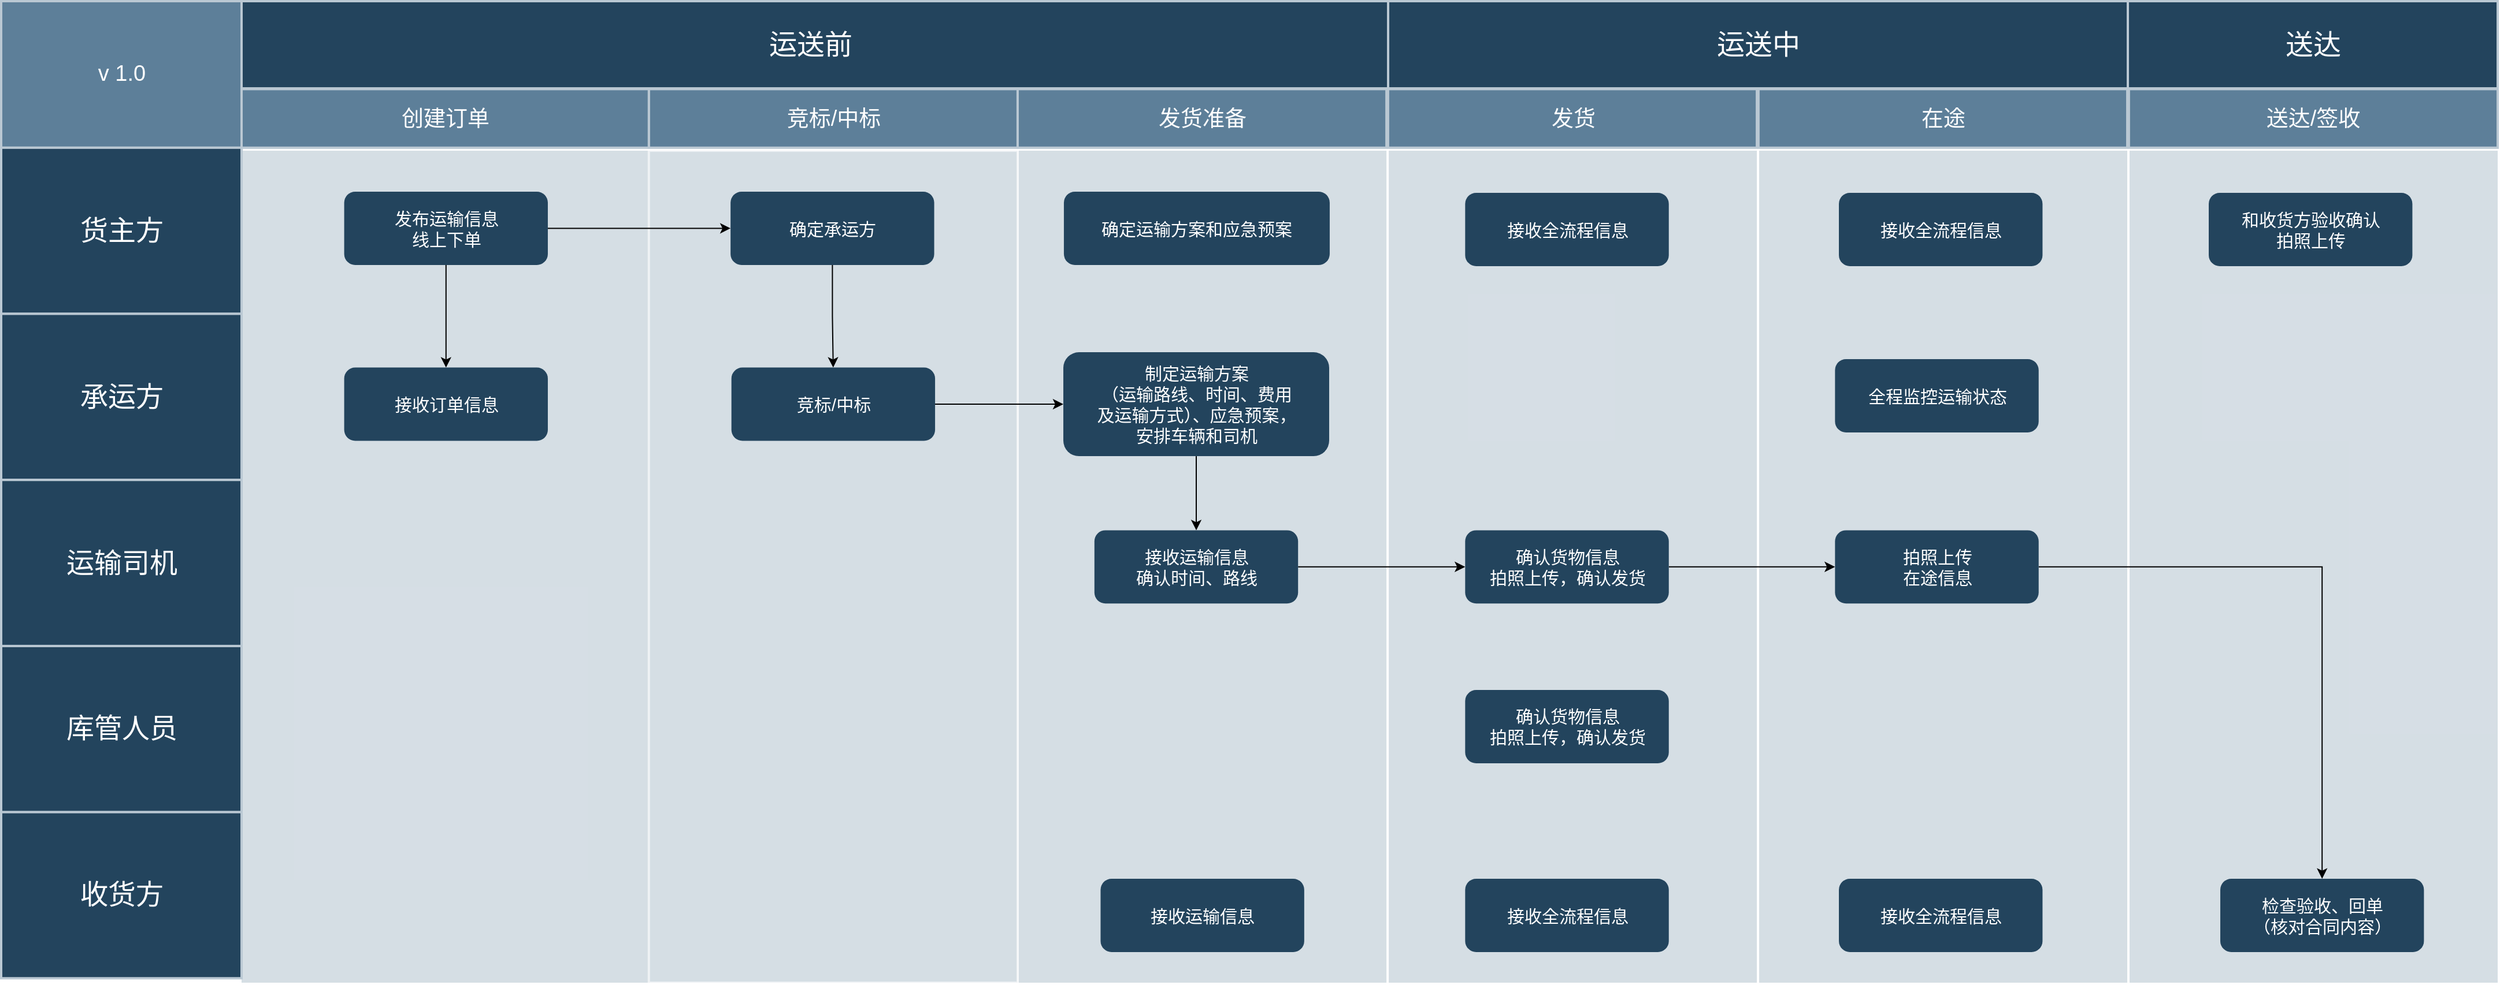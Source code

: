 <mxfile version="14.4.2" type="github">
  <diagram id="6a731a19-8d31-9384-78a2-239565b7b9f0" name="Page-1">
    <mxGraphModel dx="2500" dy="795" grid="1" gridSize="10" guides="1" tooltips="1" connect="1" arrows="1" fold="1" page="1" pageScale="1" pageWidth="1169" pageHeight="827" background="#ffffff" math="0" shadow="0">
      <root>
        <mxCell id="0" />
        <mxCell id="1" parent="0" />
        <mxCell id="8gJjFFY2pVBGSUi6WzXW-173" value="" style="fillColor=#BAC8D3;fontSize=18;strokeWidth=2;fontFamily=Helvetica;html=1;opacity=60;strokeColor=none;" vertex="1" parent="1">
          <mxGeometry x="1220.54" y="969.49" width="318.5" height="720.51" as="geometry" />
        </mxCell>
        <mxCell id="82" value="" style="fillColor=#BAC8D3;fontSize=18;strokeWidth=2;fontFamily=Helvetica;html=1;opacity=60;strokeColor=none;" parent="1" vertex="1">
          <mxGeometry x="900.06" y="969.49" width="318.5" height="720.51" as="geometry" />
        </mxCell>
        <mxCell id="68" value="" style="fontSize=18;strokeWidth=2;fontFamily=Helvetica;html=1;opacity=60;fillColor=#BAC8D3;strokeColor=none;" parent="1" vertex="1">
          <mxGeometry x="228" y="969.49" width="352.39" height="720.51" as="geometry" />
        </mxCell>
        <mxCell id="8gJjFFY2pVBGSUi6WzXW-176" value="" style="fillColor=#BAC8D3;fontSize=18;strokeWidth=2;fontFamily=Helvetica;html=1;opacity=60;strokeColor=none;" vertex="1" parent="1">
          <mxGeometry x="1541.02" y="969.49" width="318.5" height="720.51" as="geometry" />
        </mxCell>
        <mxCell id="8gJjFFY2pVBGSUi6WzXW-179" value="" style="fillColor=#BAC8D3;fontSize=18;strokeWidth=2;fontFamily=Helvetica;html=1;opacity=60;strokeColor=none;" vertex="1" parent="1">
          <mxGeometry x="1861.5" y="969.49" width="318.5" height="720.51" as="geometry" />
        </mxCell>
        <mxCell id="75" value="" style="fillColor=#BAC8D3;fontSize=18;strokeWidth=2;fontFamily=Helvetica;html=1;opacity=60;strokeColor=#FFFFFF;" parent="1" vertex="1">
          <mxGeometry x="580.39" y="969.49" width="319.09" height="720.51" as="geometry" />
        </mxCell>
        <mxCell id="56" value="运送前" style="strokeColor=#BAC8D3;fillColor=#23445D;fontSize=24;strokeWidth=2;fontFamily=Helvetica;html=1;fontColor=#FFFFFF;fontStyle=0;spacingBottom=0;spacingRight=0;spacingLeft=0;align=center;" parent="1" vertex="1">
          <mxGeometry x="220" y="840" width="1000" height="75.52" as="geometry" />
        </mxCell>
        <mxCell id="59" value="v 1.0" style="strokeColor=#BAC8D3;fillColor=#5d7f99;fontSize=19;strokeWidth=2;fontFamily=Helvetica;html=1;labelBackgroundColor=none;fontColor=#FFFFFF;" parent="1" vertex="1">
          <mxGeometry x="20" y="840" width="208" height="126.923" as="geometry" />
        </mxCell>
        <mxCell id="142" value="竞标/中标" style="strokeColor=#BAC8D3;fillColor=#5d7f99;fontSize=19;strokeWidth=2;fontFamily=Helvetica;html=1;labelBackgroundColor=none;fontColor=#FFFFFF;" parent="1" vertex="1">
          <mxGeometry x="580.387" y="916.154" width="319.09" height="50.769" as="geometry" />
        </mxCell>
        <mxCell id="8gJjFFY2pVBGSUi6WzXW-210" style="edgeStyle=orthogonalEdgeStyle;rounded=0;orthogonalLoop=1;jettySize=auto;html=1;" edge="1" parent="1" source="8gJjFFY2pVBGSUi6WzXW-167" target="8gJjFFY2pVBGSUi6WzXW-204">
          <mxGeometry x="20" y="840" as="geometry" />
        </mxCell>
        <mxCell id="8gJjFFY2pVBGSUi6WzXW-167" value="&lt;font color=&quot;#ffffff&quot;&gt;&lt;span style=&quot;font-size: 15px&quot;&gt;竞标/中标&lt;/span&gt;&lt;/font&gt;" style="rounded=1;fillColor=#23445D;strokeColor=none;strokeWidth=2;fontFamily=Helvetica;html=1;gradientColor=none;" vertex="1" parent="1">
          <mxGeometry x="651.834" y="1157.308" width="176.193" height="63.462" as="geometry" />
        </mxCell>
        <mxCell id="8gJjFFY2pVBGSUi6WzXW-208" style="edgeStyle=orthogonalEdgeStyle;rounded=0;orthogonalLoop=1;jettySize=auto;html=1;" edge="1" parent="1" source="8gJjFFY2pVBGSUi6WzXW-202" target="8gJjFFY2pVBGSUi6WzXW-167">
          <mxGeometry x="20" y="840" as="geometry" />
        </mxCell>
        <mxCell id="8gJjFFY2pVBGSUi6WzXW-202" value="&lt;font color=&quot;#ffffff&quot;&gt;&lt;span style=&quot;font-size: 15px&quot;&gt;确定承运方&lt;/span&gt;&lt;/font&gt;" style="rounded=1;fillColor=#23445D;strokeColor=none;strokeWidth=2;fontFamily=Helvetica;html=1;gradientColor=none;" vertex="1" parent="1">
          <mxGeometry x="651.074" y="1004.998" width="176.193" height="63.462" as="geometry" />
        </mxCell>
        <mxCell id="8gJjFFY2pVBGSUi6WzXW-207" style="edgeStyle=orthogonalEdgeStyle;rounded=0;orthogonalLoop=1;jettySize=auto;html=1;entryX=0;entryY=0.5;entryDx=0;entryDy=0;" edge="1" parent="1" source="8gJjFFY2pVBGSUi6WzXW-150" target="8gJjFFY2pVBGSUi6WzXW-202">
          <mxGeometry x="20" y="840" as="geometry" />
        </mxCell>
        <mxCell id="8gJjFFY2pVBGSUi6WzXW-189" style="edgeStyle=orthogonalEdgeStyle;rounded=0;orthogonalLoop=1;jettySize=auto;html=1;" edge="1" parent="1" source="8gJjFFY2pVBGSUi6WzXW-182" target="8gJjFFY2pVBGSUi6WzXW-188">
          <mxGeometry x="228" y="916.154" as="geometry" />
        </mxCell>
        <mxCell id="8gJjFFY2pVBGSUi6WzXW-197" style="edgeStyle=orthogonalEdgeStyle;rounded=0;orthogonalLoop=1;jettySize=auto;html=1;" edge="1" parent="1" source="8gJjFFY2pVBGSUi6WzXW-188" target="8gJjFFY2pVBGSUi6WzXW-196">
          <mxGeometry x="228" y="916.154" as="geometry" />
        </mxCell>
        <mxCell id="8gJjFFY2pVBGSUi6WzXW-199" style="edgeStyle=orthogonalEdgeStyle;rounded=0;orthogonalLoop=1;jettySize=auto;html=1;entryX=0.5;entryY=0;entryDx=0;entryDy=0;exitX=1;exitY=0.5;exitDx=0;exitDy=0;" edge="1" parent="1" source="8gJjFFY2pVBGSUi6WzXW-196" target="8gJjFFY2pVBGSUi6WzXW-200">
          <mxGeometry x="228" y="916.154" as="geometry">
            <Array as="points">
              <mxPoint x="2028" y="1330" />
            </Array>
          </mxGeometry>
        </mxCell>
        <mxCell id="8gJjFFY2pVBGSUi6WzXW-163" value="货主方" style="strokeColor=#BAC8D3;fillColor=#23445D;fontSize=24;strokeWidth=2;horizontal=1;fontFamily=Helvetica;html=1;fontColor=#FFFFFF;fontStyle=0" vertex="1" parent="1">
          <mxGeometry x="20" y="966.923" width="208" height="143.846" as="geometry" />
        </mxCell>
        <mxCell id="57" value="承运方" style="strokeColor=#BAC8D3;fillColor=#23445D;fontSize=24;strokeWidth=2;horizontal=1;fontFamily=Helvetica;html=1;fontColor=#FFFFFF;fontStyle=0" parent="1" vertex="1">
          <mxGeometry x="20" y="1110.769" width="208" height="143.846" as="geometry" />
        </mxCell>
        <mxCell id="8gJjFFY2pVBGSUi6WzXW-144" value="运输司机" style="strokeColor=#BAC8D3;fillColor=#23445D;fontSize=24;strokeWidth=2;horizontal=1;fontFamily=Helvetica;html=1;fontColor=#FFFFFF;fontStyle=0" vertex="1" parent="1">
          <mxGeometry x="20" y="1254.615" width="208" height="143.846" as="geometry" />
        </mxCell>
        <mxCell id="8gJjFFY2pVBGSUi6WzXW-145" value="库管人员" style="strokeColor=#BAC8D3;fillColor=#23445D;fontSize=24;strokeWidth=2;horizontal=1;fontFamily=Helvetica;html=1;fontColor=#FFFFFF;fontStyle=0" vertex="1" parent="1">
          <mxGeometry x="20" y="1398.462" width="208" height="143.846" as="geometry" />
        </mxCell>
        <mxCell id="8gJjFFY2pVBGSUi6WzXW-146" value="收货方" style="strokeColor=#BAC8D3;fillColor=#23445D;fontSize=24;strokeWidth=2;horizontal=1;fontFamily=Helvetica;html=1;fontColor=#FFFFFF;fontStyle=0" vertex="1" parent="1">
          <mxGeometry x="20" y="1542.308" width="208" height="143.846" as="geometry" />
        </mxCell>
        <mxCell id="141" value="创建订单" style="strokeColor=#BAC8D3;fillColor=#5d7f99;fontSize=19;strokeWidth=2;fontFamily=Helvetica;html=1;labelBackgroundColor=none;fontColor=#FFFFFF;" parent="1" vertex="1">
          <mxGeometry x="228" y="916.154" width="352.387" height="50.769" as="geometry" />
        </mxCell>
        <mxCell id="8gJjFFY2pVBGSUi6WzXW-214" style="edgeStyle=orthogonalEdgeStyle;rounded=0;orthogonalLoop=1;jettySize=auto;html=1;" edge="1" parent="1" source="8gJjFFY2pVBGSUi6WzXW-150" target="8gJjFFY2pVBGSUi6WzXW-212">
          <mxGeometry x="228" y="916.154" as="geometry" />
        </mxCell>
        <mxCell id="8gJjFFY2pVBGSUi6WzXW-150" value="&lt;font color=&quot;#ffffff&quot;&gt;&lt;span style=&quot;font-size: 15px&quot;&gt;发布运输信息&lt;br&gt;线上下单&lt;/span&gt;&lt;/font&gt;" style="rounded=1;fillColor=#23445D;strokeColor=none;strokeWidth=2;fontFamily=Helvetica;html=1;gradientColor=none;" vertex="1" parent="1">
          <mxGeometry x="316.797" y="1005" width="176.193" height="63.462" as="geometry" />
        </mxCell>
        <mxCell id="8gJjFFY2pVBGSUi6WzXW-212" value="&lt;font color=&quot;#ffffff&quot;&gt;&lt;span style=&quot;font-size: 15px&quot;&gt;接收订单信息&lt;/span&gt;&lt;/font&gt;" style="rounded=1;fillColor=#23445D;strokeColor=none;strokeWidth=2;fontFamily=Helvetica;html=1;gradientColor=none;" vertex="1" parent="1">
          <mxGeometry x="316.797" y="1157.31" width="176.193" height="63.462" as="geometry" />
        </mxCell>
        <mxCell id="143" value="发货准备" style="strokeColor=#BAC8D3;fillColor=#5d7f99;fontSize=19;strokeWidth=2;fontFamily=Helvetica;html=1;labelBackgroundColor=none;fontColor=#FFFFFF;" parent="1" vertex="1">
          <mxGeometry x="899.477" y="916.154" width="319.09" height="50.769" as="geometry" />
        </mxCell>
        <mxCell id="8gJjFFY2pVBGSUi6WzXW-182" value="&lt;font color=&quot;#ffffff&quot;&gt;&lt;span style=&quot;font-size: 15px&quot;&gt;接收运输信息&lt;br&gt;确认时间、路线&lt;/span&gt;&lt;/font&gt;" style="rounded=1;fillColor=#23445D;strokeColor=none;strokeWidth=2;fontFamily=Helvetica;html=1;gradientColor=none;" vertex="1" parent="1">
          <mxGeometry x="965.9" y="1298.192" width="176.193" height="63.462" as="geometry" />
        </mxCell>
        <mxCell id="8gJjFFY2pVBGSUi6WzXW-203" value="&lt;font color=&quot;#ffffff&quot;&gt;&lt;span style=&quot;font-size: 15px&quot;&gt;确定运输方案和应急预案&lt;br&gt;&lt;/span&gt;&lt;/font&gt;" style="rounded=1;fillColor=#23445D;strokeColor=none;strokeWidth=2;fontFamily=Helvetica;html=1;gradientColor=none;" vertex="1" parent="1">
          <mxGeometry x="939.477" y="1004.994" width="230" height="63.46" as="geometry" />
        </mxCell>
        <mxCell id="8gJjFFY2pVBGSUi6WzXW-211" style="edgeStyle=orthogonalEdgeStyle;rounded=0;orthogonalLoop=1;jettySize=auto;html=1;exitX=0.5;exitY=1;exitDx=0;exitDy=0;" edge="1" parent="1" source="8gJjFFY2pVBGSUi6WzXW-204" target="8gJjFFY2pVBGSUi6WzXW-182">
          <mxGeometry x="899.477" y="916.154" as="geometry" />
        </mxCell>
        <mxCell id="8gJjFFY2pVBGSUi6WzXW-204" value="&lt;font color=&quot;#ffffff&quot;&gt;&lt;span style=&quot;font-size: 15px&quot;&gt;制定运输方案&lt;br&gt;&lt;/span&gt;&lt;/font&gt;&lt;span style=&quot;color: rgb(255 , 255 , 255) ; font-size: 15px&quot;&gt;（运输路线、时间、费用&lt;br&gt;及运输方式）、应急预案，&lt;/span&gt;&lt;font color=&quot;#ffffff&quot;&gt;&lt;span style=&quot;font-size: 15px&quot;&gt;&lt;br&gt;安排车辆和司机&lt;br&gt;&lt;/span&gt;&lt;/font&gt;" style="rounded=1;fillColor=#23445D;strokeColor=none;strokeWidth=2;fontFamily=Helvetica;html=1;gradientColor=none;" vertex="1" parent="1">
          <mxGeometry x="938.997" y="1144.034" width="230" height="90" as="geometry" />
        </mxCell>
        <mxCell id="8gJjFFY2pVBGSUi6WzXW-206" value="&lt;font color=&quot;#ffffff&quot;&gt;&lt;span style=&quot;font-size: 15px&quot;&gt;接收运输信息&lt;/span&gt;&lt;/font&gt;" style="rounded=1;fillColor=#23445D;strokeColor=none;strokeWidth=2;fontFamily=Helvetica;html=1;gradientColor=none;" vertex="1" parent="1">
          <mxGeometry x="971.22" y="1600.002" width="176.193" height="63.462" as="geometry" />
        </mxCell>
        <mxCell id="8gJjFFY2pVBGSUi6WzXW-172" value="发货" style="strokeColor=#BAC8D3;fillColor=#5d7f99;fontSize=19;strokeWidth=2;fontFamily=Helvetica;html=1;labelBackgroundColor=none;fontColor=#FFFFFF;" vertex="1" parent="1">
          <mxGeometry x="1219.955" y="916.154" width="319.09" height="50.769" as="geometry" />
        </mxCell>
        <mxCell id="8gJjFFY2pVBGSUi6WzXW-188" value="&lt;font color=&quot;#ffffff&quot;&gt;&lt;span style=&quot;font-size: 15px&quot;&gt;确认货物信息&lt;br&gt;拍照上传，确认发货&lt;br&gt;&lt;/span&gt;&lt;/font&gt;" style="rounded=1;fillColor=#23445D;strokeColor=none;strokeWidth=2;fontFamily=Helvetica;html=1;gradientColor=none;" vertex="1" parent="1">
          <mxGeometry x="1286.66" y="1298.192" width="176.193" height="63.462" as="geometry" />
        </mxCell>
        <mxCell id="8gJjFFY2pVBGSUi6WzXW-190" value="&lt;font color=&quot;#ffffff&quot;&gt;&lt;span style=&quot;font-size: 15px&quot;&gt;确认货物信息&lt;br&gt;拍照上传，确认发货&lt;br&gt;&lt;/span&gt;&lt;/font&gt;" style="rounded=1;fillColor=#23445D;strokeColor=none;strokeWidth=2;fontFamily=Helvetica;html=1;gradientColor=none;" vertex="1" parent="1">
          <mxGeometry x="1286.66" y="1436.538" width="176.193" height="63.462" as="geometry" />
        </mxCell>
        <mxCell id="8gJjFFY2pVBGSUi6WzXW-215" value="&lt;font color=&quot;#ffffff&quot;&gt;&lt;span style=&quot;font-size: 15px&quot;&gt;接收全流程信息&lt;br&gt;&lt;/span&gt;&lt;/font&gt;" style="rounded=1;fillColor=#23445D;strokeColor=none;strokeWidth=2;fontFamily=Helvetica;html=1;gradientColor=none;" vertex="1" parent="1">
          <mxGeometry x="1286.66" y="1005.998" width="176.193" height="63.462" as="geometry" />
        </mxCell>
        <mxCell id="8gJjFFY2pVBGSUi6WzXW-216" value="&lt;font color=&quot;#ffffff&quot;&gt;&lt;span style=&quot;font-size: 15px&quot;&gt;接收全流程信息&lt;br&gt;&lt;/span&gt;&lt;/font&gt;" style="rounded=1;fillColor=#23445D;strokeColor=none;strokeWidth=2;fontFamily=Helvetica;html=1;gradientColor=none;" vertex="1" parent="1">
          <mxGeometry x="1286.66" y="1599.998" width="176.193" height="63.462" as="geometry" />
        </mxCell>
        <mxCell id="8gJjFFY2pVBGSUi6WzXW-175" value="在途" style="strokeColor=#BAC8D3;fillColor=#5d7f99;fontSize=19;strokeWidth=2;fontFamily=Helvetica;html=1;labelBackgroundColor=none;fontColor=#FFFFFF;" vertex="1" parent="1">
          <mxGeometry x="1540.432" y="916.154" width="319.09" height="50.769" as="geometry" />
        </mxCell>
        <mxCell id="8gJjFFY2pVBGSUi6WzXW-196" value="&lt;font color=&quot;#ffffff&quot;&gt;&lt;span style=&quot;font-size: 15px&quot;&gt;拍照上传&lt;br&gt;在途信息&lt;br&gt;&lt;/span&gt;&lt;/font&gt;" style="rounded=1;fillColor=#23445D;strokeColor=none;strokeWidth=2;fontFamily=Helvetica;html=1;gradientColor=none;" vertex="1" parent="1">
          <mxGeometry x="1606.66" y="1298.192" width="176.193" height="63.462" as="geometry" />
        </mxCell>
        <mxCell id="8gJjFFY2pVBGSUi6WzXW-217" value="&lt;font color=&quot;#ffffff&quot;&gt;&lt;span style=&quot;font-size: 15px&quot;&gt;全程监控运输状态&lt;br&gt;&lt;/span&gt;&lt;/font&gt;" style="rounded=1;fillColor=#23445D;strokeColor=none;strokeWidth=2;fontFamily=Helvetica;html=1;gradientColor=none;" vertex="1" parent="1">
          <mxGeometry x="1606.66" y="1150.002" width="176.193" height="63.462" as="geometry" />
        </mxCell>
        <mxCell id="8gJjFFY2pVBGSUi6WzXW-218" value="&lt;font color=&quot;#ffffff&quot;&gt;&lt;span style=&quot;font-size: 15px&quot;&gt;接收全流程信息&lt;br&gt;&lt;/span&gt;&lt;/font&gt;" style="rounded=1;fillColor=#23445D;strokeColor=none;strokeWidth=2;fontFamily=Helvetica;html=1;gradientColor=none;" vertex="1" parent="1">
          <mxGeometry x="1610.0" y="1005.998" width="176.193" height="63.462" as="geometry" />
        </mxCell>
        <mxCell id="8gJjFFY2pVBGSUi6WzXW-178" value="送达/签收" style="strokeColor=#BAC8D3;fillColor=#5d7f99;fontSize=19;strokeWidth=2;fontFamily=Helvetica;html=1;labelBackgroundColor=none;fontColor=#FFFFFF;" vertex="1" parent="1">
          <mxGeometry x="1860.91" y="916.154" width="319.09" height="50.769" as="geometry" />
        </mxCell>
        <mxCell id="8gJjFFY2pVBGSUi6WzXW-200" value="&lt;font color=&quot;#ffffff&quot;&gt;&lt;span style=&quot;font-size: 15px&quot;&gt;检查验收、回单&lt;br&gt;（核对合同内容）&lt;br&gt;&lt;/span&gt;&lt;/font&gt;" style="rounded=1;fillColor=#23445D;strokeColor=none;strokeWidth=2;fontFamily=Helvetica;html=1;gradientColor=none;" vertex="1" parent="1">
          <mxGeometry x="1939.994" y="1599.999" width="176.193" height="63.462" as="geometry" />
        </mxCell>
        <mxCell id="8gJjFFY2pVBGSUi6WzXW-221" value="运送中" style="strokeColor=#BAC8D3;fillColor=#23445D;fontSize=24;strokeWidth=2;fontFamily=Helvetica;html=1;fontColor=#FFFFFF;fontStyle=0;spacingBottom=0;spacingRight=0;spacingLeft=0;align=center;" vertex="1" parent="1">
          <mxGeometry x="1220" y="840" width="640" height="75.52" as="geometry" />
        </mxCell>
        <mxCell id="8gJjFFY2pVBGSUi6WzXW-222" value="送达" style="strokeColor=#BAC8D3;fillColor=#23445D;fontSize=24;strokeWidth=2;fontFamily=Helvetica;html=1;fontColor=#FFFFFF;fontStyle=0;spacingBottom=0;spacingRight=0;spacingLeft=0;align=center;" vertex="1" parent="1">
          <mxGeometry x="1860" y="840" width="320" height="75.52" as="geometry" />
        </mxCell>
        <mxCell id="8gJjFFY2pVBGSUi6WzXW-223" value="&lt;font color=&quot;#ffffff&quot;&gt;&lt;span style=&quot;font-size: 15px&quot;&gt;和收货方验收确认&lt;br&gt;拍照上传&lt;br&gt;&lt;/span&gt;&lt;/font&gt;" style="rounded=1;fillColor=#23445D;strokeColor=none;strokeWidth=2;fontFamily=Helvetica;html=1;gradientColor=none;" vertex="1" parent="1">
          <mxGeometry x="1930.0" y="1005.998" width="176.193" height="63.462" as="geometry" />
        </mxCell>
        <mxCell id="8gJjFFY2pVBGSUi6WzXW-224" value="&lt;font color=&quot;#ffffff&quot;&gt;&lt;span style=&quot;font-size: 15px&quot;&gt;接收全流程信息&lt;br&gt;&lt;/span&gt;&lt;/font&gt;" style="rounded=1;fillColor=#23445D;strokeColor=none;strokeWidth=2;fontFamily=Helvetica;html=1;gradientColor=none;" vertex="1" parent="1">
          <mxGeometry x="1610.0" y="1599.998" width="176.193" height="63.462" as="geometry" />
        </mxCell>
      </root>
    </mxGraphModel>
  </diagram>
</mxfile>
